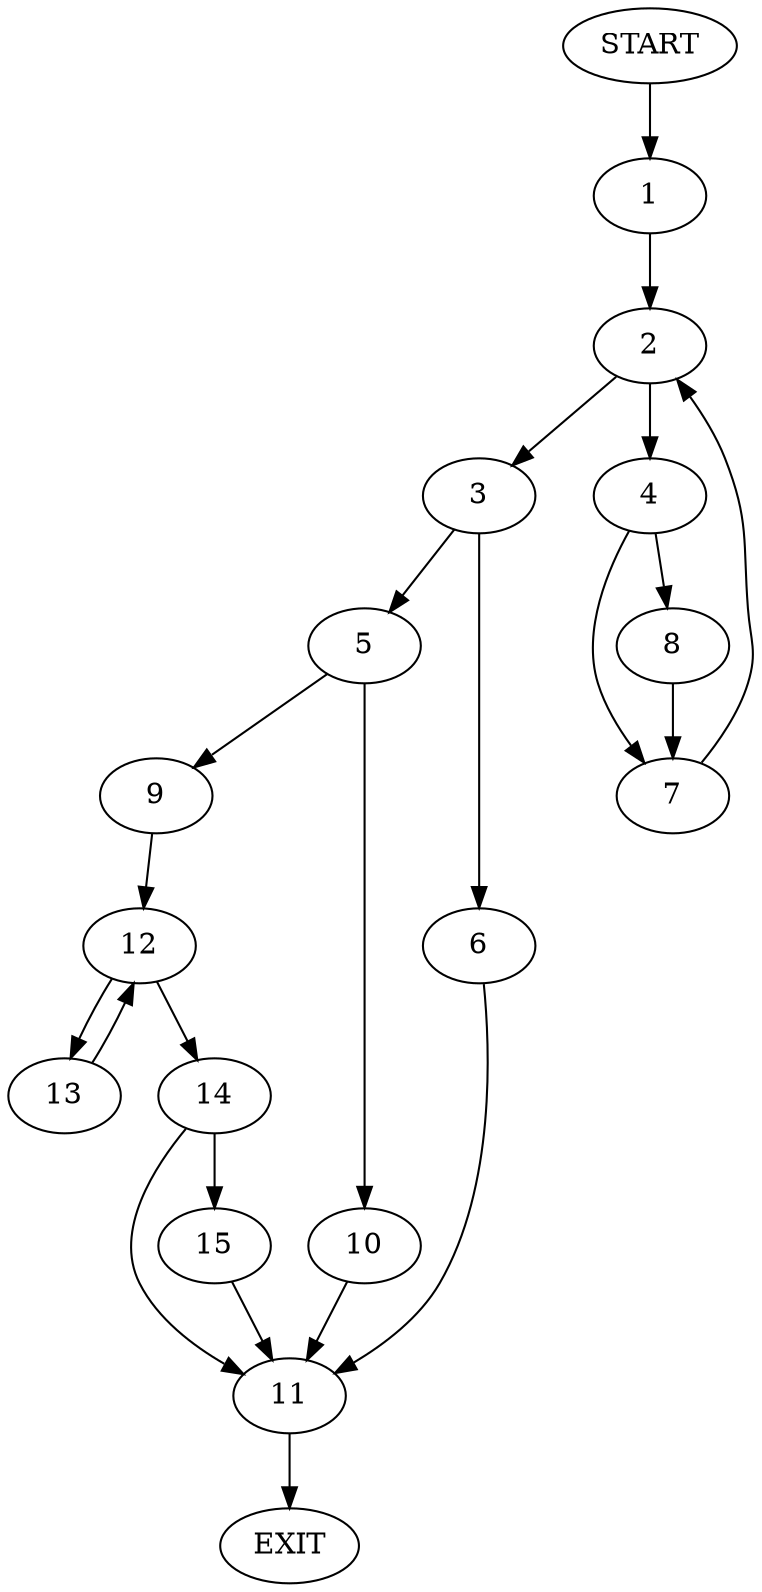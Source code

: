 digraph {
0 [label="START"]
16 [label="EXIT"]
0 -> 1
1 -> 2
2 -> 3
2 -> 4
3 -> 5
3 -> 6
4 -> 7
4 -> 8
7 -> 2
8 -> 7
5 -> 9
5 -> 10
6 -> 11
11 -> 16
10 -> 11
9 -> 12
12 -> 13
12 -> 14
14 -> 11
14 -> 15
13 -> 12
15 -> 11
}
